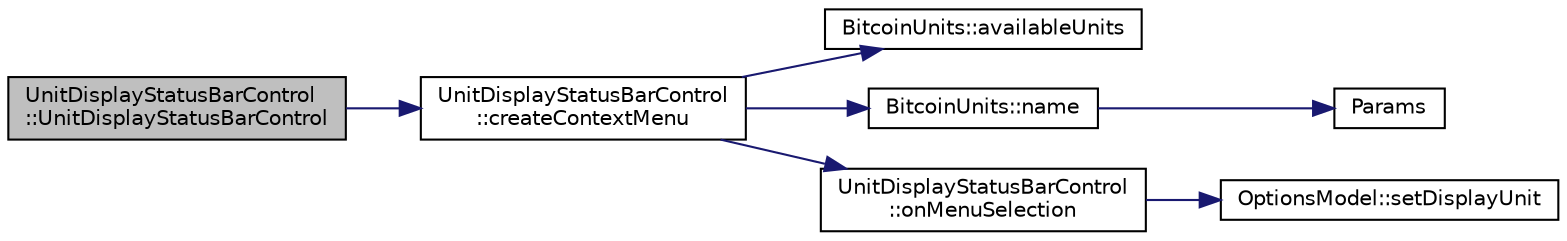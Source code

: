 digraph "UnitDisplayStatusBarControl::UnitDisplayStatusBarControl"
{
  edge [fontname="Helvetica",fontsize="10",labelfontname="Helvetica",labelfontsize="10"];
  node [fontname="Helvetica",fontsize="10",shape=record];
  rankdir="LR";
  Node0 [label="UnitDisplayStatusBarControl\l::UnitDisplayStatusBarControl",height=0.2,width=0.4,color="black", fillcolor="grey75", style="filled", fontcolor="black"];
  Node0 -> Node1 [color="midnightblue",fontsize="10",style="solid",fontname="Helvetica"];
  Node1 [label="UnitDisplayStatusBarControl\l::createContextMenu",height=0.2,width=0.4,color="black", fillcolor="white", style="filled",URL="$class_unit_display_status_bar_control.html#a3d131e977c2e9095d05d362d456a0e47",tooltip="Creates context menu, its actions, and wires up all the relevant signals for mouse events..."];
  Node1 -> Node2 [color="midnightblue",fontsize="10",style="solid",fontname="Helvetica"];
  Node2 [label="BitcoinUnits::availableUnits",height=0.2,width=0.4,color="black", fillcolor="white", style="filled",URL="$class_bitcoin_units.html#acb8409daeca006436380f69b4ad4903a",tooltip="Get list of units, for drop-down box. "];
  Node1 -> Node3 [color="midnightblue",fontsize="10",style="solid",fontname="Helvetica"];
  Node3 [label="BitcoinUnits::name",height=0.2,width=0.4,color="black", fillcolor="white", style="filled",URL="$class_bitcoin_units.html#a4cf46136434ed30728608e67e90a9cbe",tooltip="Short name. "];
  Node3 -> Node4 [color="midnightblue",fontsize="10",style="solid",fontname="Helvetica"];
  Node4 [label="Params",height=0.2,width=0.4,color="black", fillcolor="white", style="filled",URL="$chainparams_8cpp.html#ace5c5b706d71a324a417dd2db394fd4a",tooltip="Return the currently selected parameters. "];
  Node1 -> Node5 [color="midnightblue",fontsize="10",style="solid",fontname="Helvetica"];
  Node5 [label="UnitDisplayStatusBarControl\l::onMenuSelection",height=0.2,width=0.4,color="black", fillcolor="white", style="filled",URL="$class_unit_display_status_bar_control.html#a8989bed2d30e0e376046356adc216a12",tooltip="Tells underlying optionsModel to update its current display unit. "];
  Node5 -> Node6 [color="midnightblue",fontsize="10",style="solid",fontname="Helvetica"];
  Node6 [label="OptionsModel::setDisplayUnit",height=0.2,width=0.4,color="black", fillcolor="white", style="filled",URL="$class_options_model.html#a42efacc748130848acc20247a7ed4617",tooltip="Updates current unit in memory, settings and emits displayUnitChanged(newUnit) signal. "];
}
